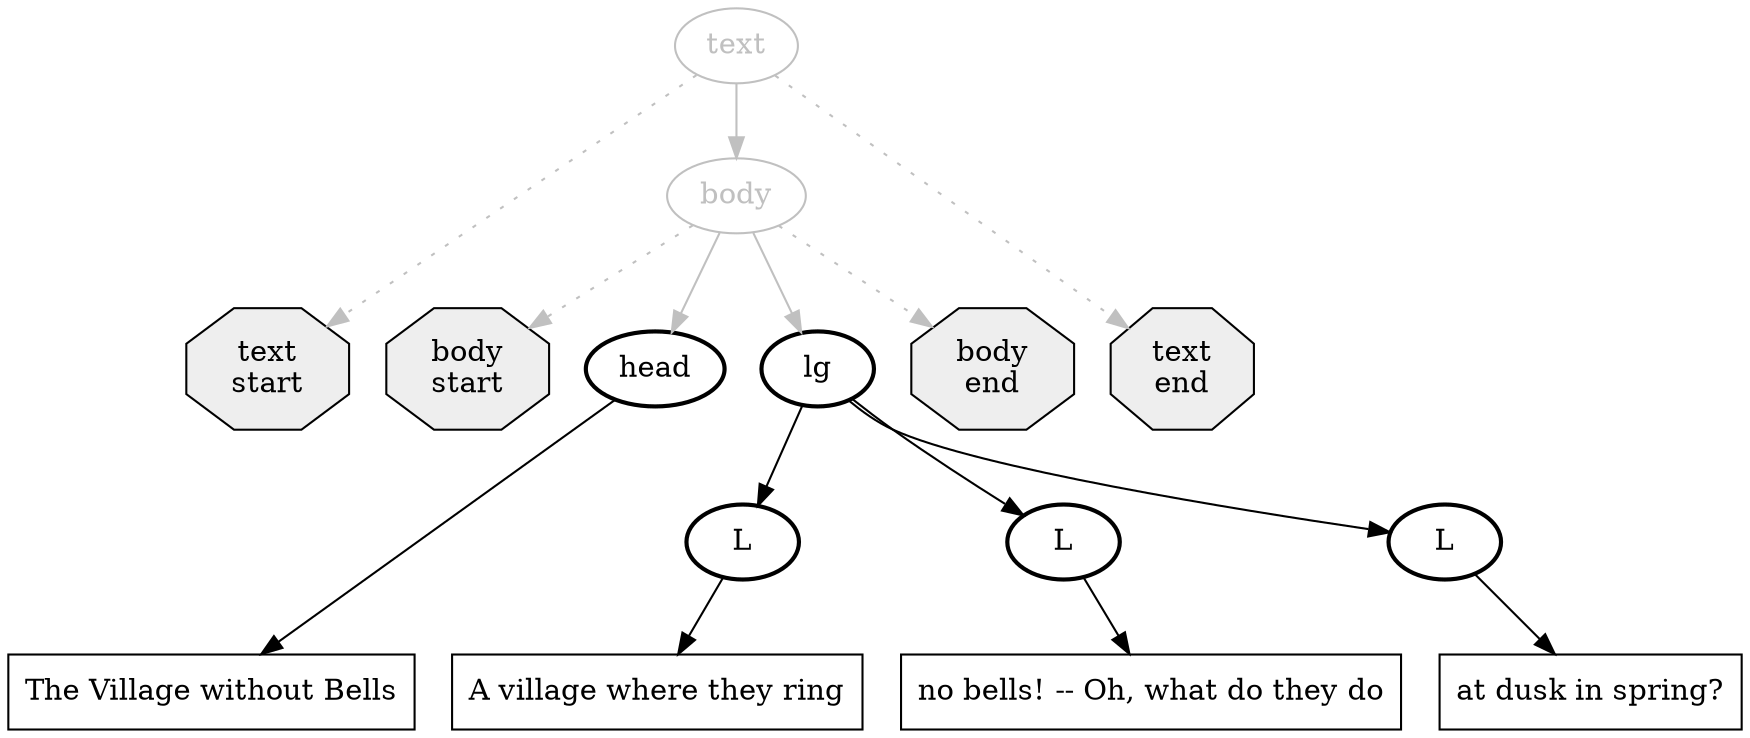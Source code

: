 digraph {
  /* 2b:  raise the highlighted elements */
  node [shape=rectangle, ordering=out];
  edge [color=gray];
  
  subgraph {
  rank = same;
  node [color=black, shape=octagon, style=filled, fillcolor="#EEEEEE"];
  starttext [label="text\nstart"];
  startbody [label="body\nstart"];
  // starthead [label="head\nstart", color=red];
  // endhead [label="head\nend", color=red];
  // startlg [label="lg\nstart", color=red];
  // startl1 [label="l\nstart", color=red];
  // endl1 [label="l\nend", color=red];
  // startl2 [label="l\nstart", color=red];
  // endl2 [label="l\nend", color=red];
  // startl3 [label="l\nstart", color=red];
  // endl3 [label="l\nend", color=red];
  // endlg [label="lg\nend", color=red];
  endbody [label="body\nend"];
  endtext [label="text\nend"];

  node [shape=oval, color=black, fontcolor=black, style=bold];
  lg;
  head;
  // lg -> startlg [style=dotted];
  // lg -> endlg [style=dotted];
  
  }

  node [shape=oval, color=black, fontcolor=black, style=bold];
  lg -> { l1 l2 l3 } [color=black];

  subgraph {
  rank = same; 
  l1 [label="L"];
  l2 [label="L"];
  l3 [label="L"];
   }


  subgraph {
  rank = same;
  node [color=black, shape=box, style=solid];
  // shape=plaintext makes them disappear too much
  
  pcd0 [label="The Village without Bells"];
  pcd1 [label="A village where they ring"];
  pcd2 [label="no bells! -- Oh, what do they do"];
  pcd3 [label="at dusk in spring?"]
  }

  node [shape=oval, color=gray, fontcolor=gray, style=solid];
  text -> starttext [style=dotted];
  text -> body;
  text -> endtext [style=dotted];
  
  body -> startbody [style=dotted];
  body -> head;
  body -> lg;
  body -> endbody [style=dotted];

  // head -> starthead [style=dotted];
  head -> pcd0 [color=black];
  // head -> endhead [style=dotted];
  


  // l1 -> startl1 [style=dotted];
  l1 -> pcd1 [color=black];
  // l1 -> endl1 [style=dotted];
  

  // l2 -> startl2 [style=dotted];
  l2 -> pcd2 [color=black];
  // l2 -> endl2 [style=dotted];
  

  // l3 -> startl3 [style=dotted];
  l3 -> pcd3 [color=black];
  // l3 -> endl3 [style=dotted];
  
  
}